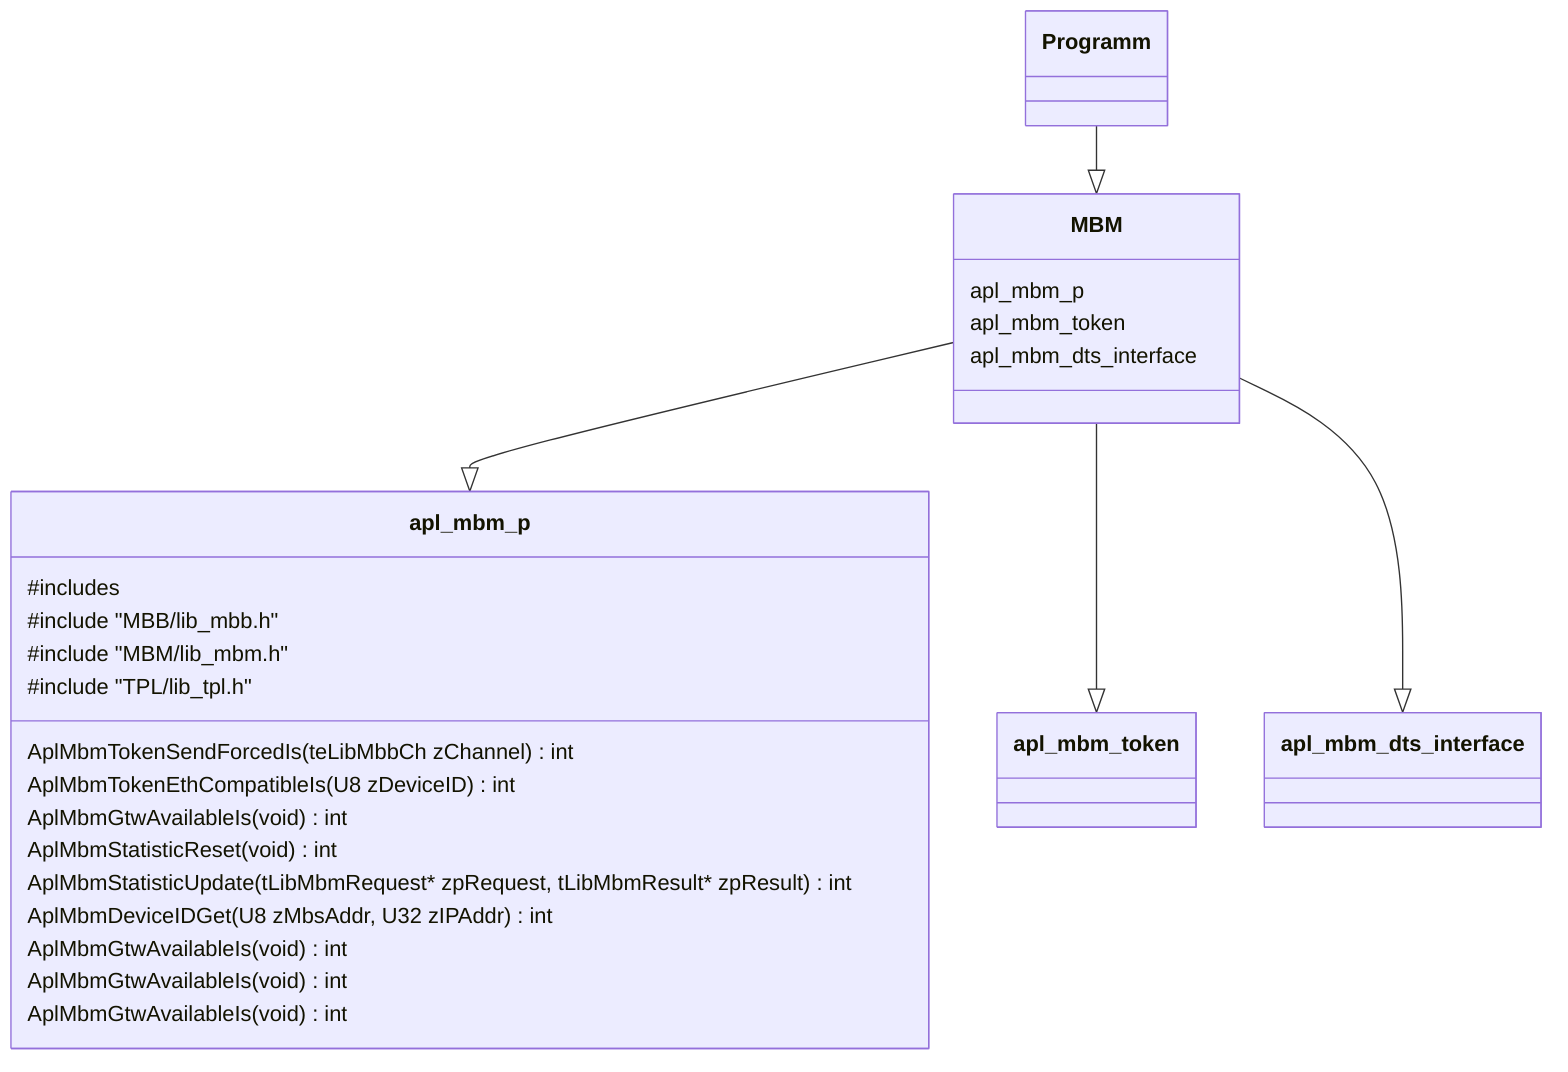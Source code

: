 classDiagram
    Programm --|> MBM

    MBM : apl_mbm_p
    MBM : apl_mbm_token
    MBM : apl_mbm_dts_interface
    
    MBM --|> apl_mbm_p
    MBM --|> apl_mbm_token
    MBM --|> apl_mbm_dts_interface

    apl_mbm_p : #includes
    apl_mbm_p : #include "MBB/lib_mbb.h"
    apl_mbm_p : #include "MBM/lib_mbm.h"
    apl_mbm_p : #include "TPL/lib_tpl.h"
    
    apl_mbm_p : AplMbmTokenSendForcedIs(teLibMbbCh zChannel) int
    apl_mbm_p : AplMbmTokenEthCompatibleIs(U8 zDeviceID) int
    apl_mbm_p : AplMbmGtwAvailableIs(void) int

    apl_mbm_p : AplMbmStatisticReset(void) int
    apl_mbm_p : AplMbmStatisticUpdate(tLibMbmRequest* zpRequest, tLibMbmResult* zpResult) int
    apl_mbm_p : AplMbmDeviceIDGet(U8 zMbsAddr, U32 zIPAddr) int
    apl_mbm_p : AplMbmGtwAvailableIs(void) int
    apl_mbm_p : AplMbmGtwAvailableIs(void) int
    apl_mbm_p : AplMbmGtwAvailableIs(void) int